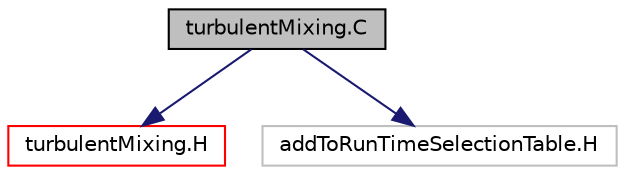 digraph "turbulentMixing.C"
{
  bgcolor="transparent";
  edge [fontname="Helvetica",fontsize="10",labelfontname="Helvetica",labelfontsize="10"];
  node [fontname="Helvetica",fontsize="10",shape=record];
  Node0 [label="turbulentMixing.C",height=0.2,width=0.4,color="black", fillcolor="grey75", style="filled", fontcolor="black"];
  Node0 -> Node1 [color="midnightblue",fontsize="10",style="solid",fontname="Helvetica"];
  Node1 [label="turbulentMixing.H",height=0.2,width=0.4,color="red",URL="$a00137.html"];
  Node0 -> Node55 [color="midnightblue",fontsize="10",style="solid",fontname="Helvetica"];
  Node55 [label="addToRunTimeSelectionTable.H",height=0.2,width=0.4,color="grey75"];
}
